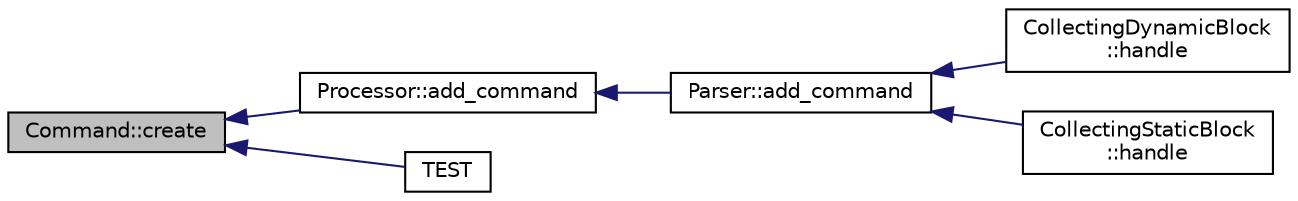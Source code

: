 digraph "Command::create"
{
 // INTERACTIVE_SVG=YES
  edge [fontname="Helvetica",fontsize="10",labelfontname="Helvetica",labelfontsize="10"];
  node [fontname="Helvetica",fontsize="10",shape=record];
  rankdir="LR";
  Node1 [label="Command::create",height=0.2,width=0.4,color="black", fillcolor="grey75", style="filled" fontcolor="black"];
  Node1 -> Node2 [dir="back",color="midnightblue",fontsize="10",style="solid",fontname="Helvetica"];
  Node2 [label="Processor::add_command",height=0.2,width=0.4,color="black", fillcolor="white", style="filled",URL="$class_processor.html#a5d227b8ae9c27341afa6bfc373e951fb"];
  Node2 -> Node3 [dir="back",color="midnightblue",fontsize="10",style="solid",fontname="Helvetica"];
  Node3 [label="Parser::add_command",height=0.2,width=0.4,color="black", fillcolor="white", style="filled",URL="$class_parser.html#a53fa6b829eb8db63558f2bc8eb72d8b8"];
  Node3 -> Node4 [dir="back",color="midnightblue",fontsize="10",style="solid",fontname="Helvetica"];
  Node4 [label="CollectingDynamicBlock\l::handle",height=0.2,width=0.4,color="black", fillcolor="white", style="filled",URL="$class_collecting_dynamic_block.html#a1b24141d8337e1b097f1114f6285396d"];
  Node3 -> Node5 [dir="back",color="midnightblue",fontsize="10",style="solid",fontname="Helvetica"];
  Node5 [label="CollectingStaticBlock\l::handle",height=0.2,width=0.4,color="black", fillcolor="white", style="filled",URL="$class_collecting_static_block.html#ae3b1cc7db819dafaff6e5964e0b0ccbe"];
  Node1 -> Node6 [dir="back",color="midnightblue",fontsize="10",style="solid",fontname="Helvetica"];
  Node6 [label="TEST",height=0.2,width=0.4,color="black", fillcolor="white", style="filled",URL="$test__bulk_8cpp.html#a3e37dc3f8adea80b9de7324d13f906fc"];
}
